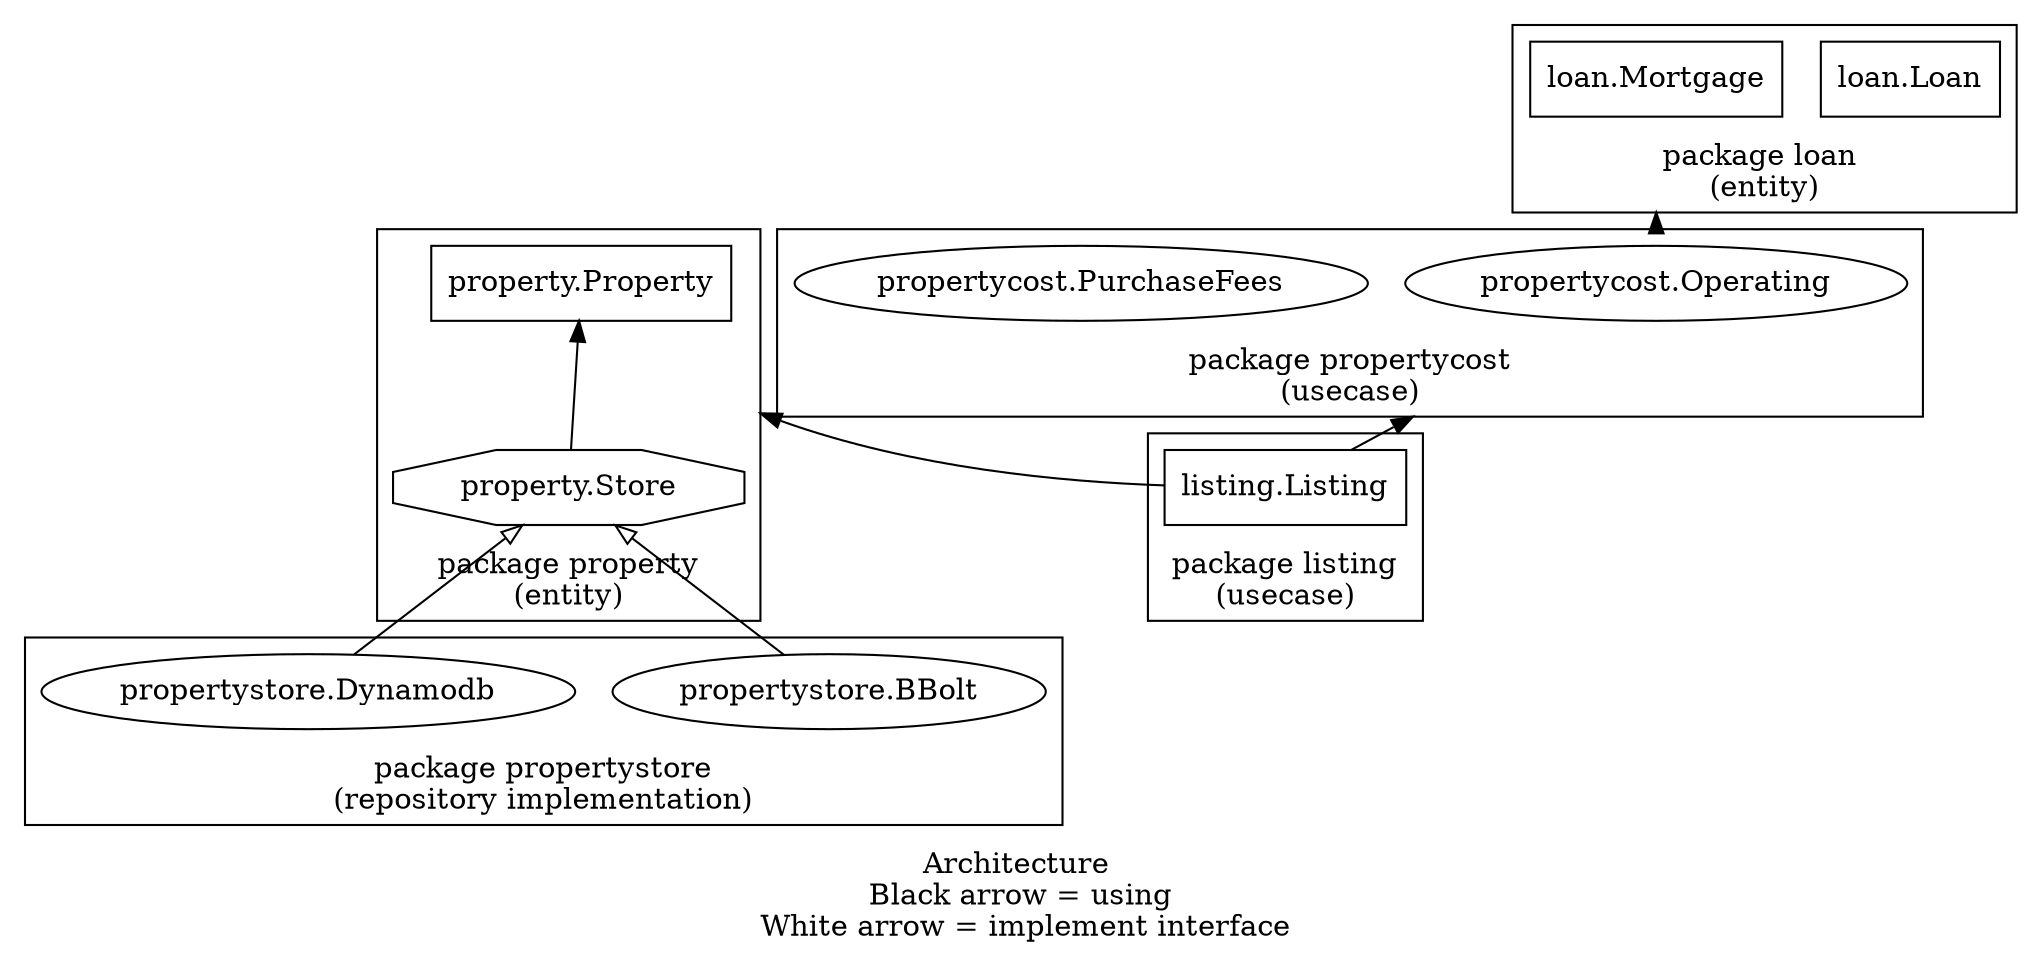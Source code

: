 digraph Architecture { 
	compound=true
	rankdir=BT
	label="Architecture \n Black arrow = using \n White arrow = implement interface"

	
	subgraph cluster_property_entity {
		label="package property\n(entity)"
		property[label="property.Property", shape="rectangle"]
		propertystore[label="property.Store", shape="octagon"]
		propertystore->property
	}

	subgraph cluster_loan_entity {
		label="package loan \n(entity)"
		loan[label="loan.Loan", shape="rectangle"]
		mortgage[label="loan.Mortgage", shape="rectangle"]
	}

	subgraph cluster_propertycost_usecase {
		label="package propertycost\n(usecase)"
		operatingcosts[label="propertycost.Operating"]
		purchasefees[label="propertycost.PurchaseFees"]
	}
	operatingcosts->mortgage[ltail=cluster_propertycost_usecase, lhead=cluster_loan_entity]
	
	subgraph cluster_propertystore_entity {
		label="package propertystore\n(repository implementation)"
		bbolt[label="propertystore.BBolt"]
		dynamodb[label="propertystore.Dynamodb"]
	}
	bbolt->propertystore[arrowhead="onormal"]
	dynamodb->propertystore[arrowhead="onormal"]

	subgraph cluster_listing_usecase {
		label="package listing\n(usecase)"
		listing[label="listing.Listing", shape="rectangle"]
	}
	listing->property[lhead=cluster_property_entity]
	listing->operatingcosts[lhead=cluster_propertycost_usecase]
}
